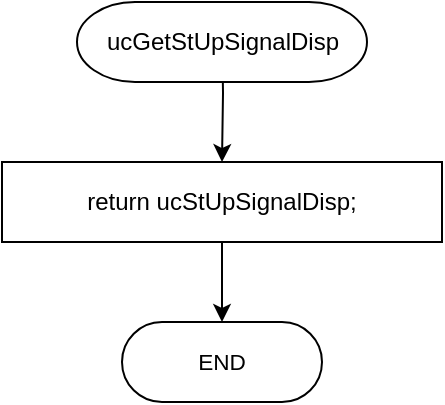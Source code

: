 <mxfile version="20.3.0" type="device" pages="11"><diagram name="ucGetStUpSignalDisp" id="YG35qVO9BTpcsZuuBWh0"><mxGraphModel dx="1209" dy="844" grid="1" gridSize="10" guides="1" tooltips="1" connect="1" arrows="1" fold="1" page="1" pageScale="1" pageWidth="827" pageHeight="1169" math="0" shadow="0"><root><mxCell id="Cvd_3up_zWzWKYg0eLOf-0"/><mxCell id="Cvd_3up_zWzWKYg0eLOf-1" parent="Cvd_3up_zWzWKYg0eLOf-0"/><mxCell id="Cvd_3up_zWzWKYg0eLOf-2" value="return&amp;nbsp;ucStUpSignalDisp;" style="rounded=0;whiteSpace=wrap;html=1;strokeWidth=1;" parent="Cvd_3up_zWzWKYg0eLOf-1" vertex="1"><mxGeometry x="410" y="320" width="220" height="40" as="geometry"/></mxCell><mxCell id="Cvd_3up_zWzWKYg0eLOf-3" style="edgeStyle=orthogonalEdgeStyle;rounded=0;orthogonalLoop=1;jettySize=auto;html=1;" parent="Cvd_3up_zWzWKYg0eLOf-1" target="Cvd_3up_zWzWKYg0eLOf-2" edge="1"><mxGeometry relative="1" as="geometry"><mxPoint x="520" y="250" as="sourcePoint"/></mxGeometry></mxCell><mxCell id="Cvd_3up_zWzWKYg0eLOf-4" style="edgeStyle=orthogonalEdgeStyle;rounded=0;orthogonalLoop=1;jettySize=auto;html=1;entryX=0.5;entryY=0;entryDx=0;entryDy=0;entryPerimeter=0;" parent="Cvd_3up_zWzWKYg0eLOf-1" source="Cvd_3up_zWzWKYg0eLOf-2" target="Cvd_3up_zWzWKYg0eLOf-5" edge="1"><mxGeometry relative="1" as="geometry"><mxPoint x="520" y="470" as="targetPoint"/></mxGeometry></mxCell><UserObject label="&lt;div style=&quot;font-size: 1px&quot;&gt;&lt;font style=&quot;font-size:11.29px;font-family:Arial;color:#000000;direction:ltr;letter-spacing:0px;line-height:120%;opacity:1&quot;&gt;END&lt;br/&gt;&lt;/font&gt;&lt;/div&gt;" tags="순서도" id="Cvd_3up_zWzWKYg0eLOf-5"><mxCell style="verticalAlign=middle;align=center;overflow=width;vsdxID=77;fillColor=#FFFFFF;gradientColor=none;shape=stencil(tVLLDsIgEPwajiQIMfFe638Qu22JCM2Ctv69kK0Rm9qDibeZndkXC1NV6PUATIoQ0V9gNE3smToyKY3rAU1MiKmaqar1CB36m2uIDzo7M7r6e64wUZ4UOUWKB9GdIH4irzWu8B42vRrPScNFXZzN+5mvl3qJXE8mcPRRR+Pdh2Y1dsBTE95a3c0TkBRGgKEIb6wg1/r+ssCXd/vLCgm8z9caa+n6pb48dwrRV1H1Ew==);strokeColor=#000000;spacingTop=-1;spacingBottom=-1;spacingLeft=-1;spacingRight=-1;points=[[0.5,1,0],[0.5,0,0],[0,0.5,0],[1,0.5,0]];labelBackgroundColor=none;rounded=0;html=1;whiteSpace=wrap;strokeWidth=1;" parent="Cvd_3up_zWzWKYg0eLOf-1" vertex="1"><mxGeometry x="470" y="400" width="100" height="40" as="geometry"/></mxCell></UserObject><UserObject label="&lt;div style=&quot;&quot;&gt;&lt;font style=&quot;direction: ltr; line-height: 120%; opacity: 1;&quot;&gt;ucGetStUpSignalDisp&lt;br&gt;&lt;/font&gt;&lt;/div&gt;" tags="순서도" id="Cvd_3up_zWzWKYg0eLOf-6"><mxCell style="verticalAlign=middle;align=center;overflow=width;vsdxID=2;fillColor=#FFFFFF;gradientColor=none;shape=stencil(tVLLDsIgEPwajiQIMfFe638Qu22JCM2Ctv69kK0Rm9qDibeZndkXC1NV6PUATIoQ0V9gNE3smToyKY3rAU1MiKmaqar1CB36m2uIDzo7M7r6e64wUZ4UOUWKB9GdIH4irzWu8B42vRrPScNFXZzN+5mvl3qJXE8mcPRRR+Pdh2Y1dsBTE95a3c0TkBRGgKEIb6wg1/r+ssCXd/vLCgm8z9caa+n6pb48dwrRV1H1Ew==);strokeColor=#000000;spacingTop=-1;spacingBottom=-1;spacingLeft=-1;spacingRight=-1;points=[[0.5,1,0],[0.5,0,0],[0,0.5,0],[1,0.5,0]];labelBackgroundColor=none;rounded=0;html=1;whiteSpace=wrap;strokeWidth=1;" parent="Cvd_3up_zWzWKYg0eLOf-1" vertex="1"><mxGeometry x="447.5" y="240" width="145" height="40" as="geometry"/></mxCell></UserObject></root></mxGraphModel></diagram><diagram name="ucGetStUpTPR" id="Zxlq-GGmgEWgxkyZDjIC"><mxGraphModel dx="1209" dy="844" grid="1" gridSize="10" guides="1" tooltips="1" connect="1" arrows="1" fold="1" page="1" pageScale="1" pageWidth="827" pageHeight="1169" math="0" shadow="0"><root><mxCell id="u-XLkWITj3XIyFt47UYE-0"/><mxCell id="u-XLkWITj3XIyFt47UYE-1" parent="u-XLkWITj3XIyFt47UYE-0"/><mxCell id="u-XLkWITj3XIyFt47UYE-2" value="return&amp;nbsp;R_SELF.TPR;" style="rounded=0;whiteSpace=wrap;html=1;strokeWidth=1;" parent="u-XLkWITj3XIyFt47UYE-1" vertex="1"><mxGeometry x="410" y="320" width="220" height="40" as="geometry"/></mxCell><mxCell id="u-XLkWITj3XIyFt47UYE-3" style="edgeStyle=orthogonalEdgeStyle;rounded=0;orthogonalLoop=1;jettySize=auto;html=1;" parent="u-XLkWITj3XIyFt47UYE-1" target="u-XLkWITj3XIyFt47UYE-2" edge="1"><mxGeometry relative="1" as="geometry"><mxPoint x="520" y="250" as="sourcePoint"/></mxGeometry></mxCell><mxCell id="u-XLkWITj3XIyFt47UYE-4" style="edgeStyle=orthogonalEdgeStyle;rounded=0;orthogonalLoop=1;jettySize=auto;html=1;entryX=0.5;entryY=0;entryDx=0;entryDy=0;entryPerimeter=0;" parent="u-XLkWITj3XIyFt47UYE-1" source="u-XLkWITj3XIyFt47UYE-2" target="u-XLkWITj3XIyFt47UYE-5" edge="1"><mxGeometry relative="1" as="geometry"><mxPoint x="520" y="470" as="targetPoint"/></mxGeometry></mxCell><UserObject label="&lt;div style=&quot;font-size: 1px&quot;&gt;&lt;font style=&quot;font-size:11.29px;font-family:Arial;color:#000000;direction:ltr;letter-spacing:0px;line-height:120%;opacity:1&quot;&gt;END&lt;br/&gt;&lt;/font&gt;&lt;/div&gt;" tags="순서도" id="u-XLkWITj3XIyFt47UYE-5"><mxCell style="verticalAlign=middle;align=center;overflow=width;vsdxID=77;fillColor=#FFFFFF;gradientColor=none;shape=stencil(tVLLDsIgEPwajiQIMfFe638Qu22JCM2Ctv69kK0Rm9qDibeZndkXC1NV6PUATIoQ0V9gNE3smToyKY3rAU1MiKmaqar1CB36m2uIDzo7M7r6e64wUZ4UOUWKB9GdIH4irzWu8B42vRrPScNFXZzN+5mvl3qJXE8mcPRRR+Pdh2Y1dsBTE95a3c0TkBRGgKEIb6wg1/r+ssCXd/vLCgm8z9caa+n6pb48dwrRV1H1Ew==);strokeColor=#000000;spacingTop=-1;spacingBottom=-1;spacingLeft=-1;spacingRight=-1;points=[[0.5,1,0],[0.5,0,0],[0,0.5,0],[1,0.5,0]];labelBackgroundColor=none;rounded=0;html=1;whiteSpace=wrap;strokeWidth=1;" parent="u-XLkWITj3XIyFt47UYE-1" vertex="1"><mxGeometry x="470" y="400" width="100" height="40" as="geometry"/></mxCell></UserObject><UserObject label="&lt;div style=&quot;&quot;&gt;&lt;font style=&quot;direction: ltr; line-height: 120%; opacity: 1;&quot;&gt;ucGetStUpTPR&lt;br&gt;&lt;/font&gt;&lt;/div&gt;" tags="순서도" id="u-XLkWITj3XIyFt47UYE-6"><mxCell style="verticalAlign=middle;align=center;overflow=width;vsdxID=2;fillColor=#FFFFFF;gradientColor=none;shape=stencil(tVLLDsIgEPwajiQIMfFe638Qu22JCM2Ctv69kK0Rm9qDibeZndkXC1NV6PUATIoQ0V9gNE3smToyKY3rAU1MiKmaqar1CB36m2uIDzo7M7r6e64wUZ4UOUWKB9GdIH4irzWu8B42vRrPScNFXZzN+5mvl3qJXE8mcPRRR+Pdh2Y1dsBTE95a3c0TkBRGgKEIb6wg1/r+ssCXd/vLCgm8z9caa+n6pb48dwrRV1H1Ew==);strokeColor=#000000;spacingTop=-1;spacingBottom=-1;spacingLeft=-1;spacingRight=-1;points=[[0.5,1,0],[0.5,0,0],[0,0.5,0],[1,0.5,0]];labelBackgroundColor=none;rounded=0;html=1;whiteSpace=wrap;strokeWidth=1;" parent="u-XLkWITj3XIyFt47UYE-1" vertex="1"><mxGeometry x="447.5" y="240" width="145" height="40" as="geometry"/></mxCell></UserObject></root></mxGraphModel></diagram><diagram name="ucGetStUpFLR" id="uDZUJV4E8bc2ToHRoqDa"><mxGraphModel dx="1209" dy="844" grid="1" gridSize="10" guides="1" tooltips="1" connect="1" arrows="1" fold="1" page="1" pageScale="1" pageWidth="827" pageHeight="1169" math="0" shadow="0"><root><mxCell id="90PVsb1EbFEvC26ZAzqy-0"/><mxCell id="90PVsb1EbFEvC26ZAzqy-1" parent="90PVsb1EbFEvC26ZAzqy-0"/><mxCell id="90PVsb1EbFEvC26ZAzqy-2" value="return V_SELF.FLR;" style="rounded=0;whiteSpace=wrap;html=1;strokeWidth=1;" parent="90PVsb1EbFEvC26ZAzqy-1" vertex="1"><mxGeometry x="410" y="320" width="220" height="40" as="geometry"/></mxCell><mxCell id="90PVsb1EbFEvC26ZAzqy-3" style="edgeStyle=orthogonalEdgeStyle;rounded=0;orthogonalLoop=1;jettySize=auto;html=1;" parent="90PVsb1EbFEvC26ZAzqy-1" target="90PVsb1EbFEvC26ZAzqy-2" edge="1"><mxGeometry relative="1" as="geometry"><mxPoint x="520" y="250" as="sourcePoint"/></mxGeometry></mxCell><mxCell id="90PVsb1EbFEvC26ZAzqy-4" style="edgeStyle=orthogonalEdgeStyle;rounded=0;orthogonalLoop=1;jettySize=auto;html=1;entryX=0.5;entryY=0;entryDx=0;entryDy=0;entryPerimeter=0;" parent="90PVsb1EbFEvC26ZAzqy-1" source="90PVsb1EbFEvC26ZAzqy-2" target="90PVsb1EbFEvC26ZAzqy-5" edge="1"><mxGeometry relative="1" as="geometry"><mxPoint x="520" y="470" as="targetPoint"/></mxGeometry></mxCell><UserObject label="&lt;div style=&quot;font-size: 1px&quot;&gt;&lt;font style=&quot;font-size:11.29px;font-family:Arial;color:#000000;direction:ltr;letter-spacing:0px;line-height:120%;opacity:1&quot;&gt;END&lt;br/&gt;&lt;/font&gt;&lt;/div&gt;" tags="순서도" id="90PVsb1EbFEvC26ZAzqy-5"><mxCell style="verticalAlign=middle;align=center;overflow=width;vsdxID=77;fillColor=#FFFFFF;gradientColor=none;shape=stencil(tVLLDsIgEPwajiQIMfFe638Qu22JCM2Ctv69kK0Rm9qDibeZndkXC1NV6PUATIoQ0V9gNE3smToyKY3rAU1MiKmaqar1CB36m2uIDzo7M7r6e64wUZ4UOUWKB9GdIH4irzWu8B42vRrPScNFXZzN+5mvl3qJXE8mcPRRR+Pdh2Y1dsBTE95a3c0TkBRGgKEIb6wg1/r+ssCXd/vLCgm8z9caa+n6pb48dwrRV1H1Ew==);strokeColor=#000000;spacingTop=-1;spacingBottom=-1;spacingLeft=-1;spacingRight=-1;points=[[0.5,1,0],[0.5,0,0],[0,0.5,0],[1,0.5,0]];labelBackgroundColor=none;rounded=0;html=1;whiteSpace=wrap;strokeWidth=1;" parent="90PVsb1EbFEvC26ZAzqy-1" vertex="1"><mxGeometry x="470" y="400" width="100" height="40" as="geometry"/></mxCell></UserObject><UserObject label="&lt;div style=&quot;&quot;&gt;&lt;font style=&quot;direction: ltr; line-height: 120%; opacity: 1;&quot;&gt;ucGetStUpFLR&lt;br&gt;&lt;/font&gt;&lt;/div&gt;" tags="순서도" id="90PVsb1EbFEvC26ZAzqy-6"><mxCell style="verticalAlign=middle;align=center;overflow=width;vsdxID=2;fillColor=#FFFFFF;gradientColor=none;shape=stencil(tVLLDsIgEPwajiQIMfFe638Qu22JCM2Ctv69kK0Rm9qDibeZndkXC1NV6PUATIoQ0V9gNE3smToyKY3rAU1MiKmaqar1CB36m2uIDzo7M7r6e64wUZ4UOUWKB9GdIH4irzWu8B42vRrPScNFXZzN+5mvl3qJXE8mcPRRR+Pdh2Y1dsBTE95a3c0TkBRGgKEIb6wg1/r+ssCXd/vLCgm8z9caa+n6pb48dwrRV1H1Ew==);strokeColor=#000000;spacingTop=-1;spacingBottom=-1;spacingLeft=-1;spacingRight=-1;points=[[0.5,1,0],[0.5,0,0],[0,0.5,0],[1,0.5,0]];labelBackgroundColor=none;rounded=0;html=1;whiteSpace=wrap;strokeWidth=1;" parent="90PVsb1EbFEvC26ZAzqy-1" vertex="1"><mxGeometry x="447.5" y="240" width="145" height="40" as="geometry"/></mxCell></UserObject></root></mxGraphModel></diagram><diagram name="ucGetStUpEH4" id="RcCDSWmatQITX-oO0hdV"><mxGraphModel dx="1209" dy="844" grid="1" gridSize="10" guides="1" tooltips="1" connect="1" arrows="1" fold="1" page="1" pageScale="1" pageWidth="827" pageHeight="1169" math="0" shadow="0"><root><mxCell id="9p2iKrD3pcw7NagwDBE1-0"/><mxCell id="9p2iKrD3pcw7NagwDBE1-1" parent="9p2iKrD3pcw7NagwDBE1-0"/><mxCell id="9p2iKrD3pcw7NagwDBE1-2" value="return V_SELF.EH4R;" style="rounded=0;whiteSpace=wrap;html=1;strokeWidth=1;" parent="9p2iKrD3pcw7NagwDBE1-1" vertex="1"><mxGeometry x="410" y="320" width="220" height="40" as="geometry"/></mxCell><mxCell id="9p2iKrD3pcw7NagwDBE1-3" style="edgeStyle=orthogonalEdgeStyle;rounded=0;orthogonalLoop=1;jettySize=auto;html=1;" parent="9p2iKrD3pcw7NagwDBE1-1" target="9p2iKrD3pcw7NagwDBE1-2" edge="1"><mxGeometry relative="1" as="geometry"><mxPoint x="520" y="250" as="sourcePoint"/></mxGeometry></mxCell><mxCell id="9p2iKrD3pcw7NagwDBE1-4" style="edgeStyle=orthogonalEdgeStyle;rounded=0;orthogonalLoop=1;jettySize=auto;html=1;entryX=0.5;entryY=0;entryDx=0;entryDy=0;entryPerimeter=0;" parent="9p2iKrD3pcw7NagwDBE1-1" source="9p2iKrD3pcw7NagwDBE1-2" target="9p2iKrD3pcw7NagwDBE1-5" edge="1"><mxGeometry relative="1" as="geometry"><mxPoint x="520" y="470" as="targetPoint"/></mxGeometry></mxCell><UserObject label="&lt;div style=&quot;font-size: 1px&quot;&gt;&lt;font style=&quot;font-size:11.29px;font-family:Arial;color:#000000;direction:ltr;letter-spacing:0px;line-height:120%;opacity:1&quot;&gt;END&lt;br/&gt;&lt;/font&gt;&lt;/div&gt;" tags="순서도" id="9p2iKrD3pcw7NagwDBE1-5"><mxCell style="verticalAlign=middle;align=center;overflow=width;vsdxID=77;fillColor=#FFFFFF;gradientColor=none;shape=stencil(tVLLDsIgEPwajiQIMfFe638Qu22JCM2Ctv69kK0Rm9qDibeZndkXC1NV6PUATIoQ0V9gNE3smToyKY3rAU1MiKmaqar1CB36m2uIDzo7M7r6e64wUZ4UOUWKB9GdIH4irzWu8B42vRrPScNFXZzN+5mvl3qJXE8mcPRRR+Pdh2Y1dsBTE95a3c0TkBRGgKEIb6wg1/r+ssCXd/vLCgm8z9caa+n6pb48dwrRV1H1Ew==);strokeColor=#000000;spacingTop=-1;spacingBottom=-1;spacingLeft=-1;spacingRight=-1;points=[[0.5,1,0],[0.5,0,0],[0,0.5,0],[1,0.5,0]];labelBackgroundColor=none;rounded=0;html=1;whiteSpace=wrap;strokeWidth=1;" parent="9p2iKrD3pcw7NagwDBE1-1" vertex="1"><mxGeometry x="470" y="400" width="100" height="40" as="geometry"/></mxCell></UserObject><UserObject label="&lt;div style=&quot;&quot;&gt;&lt;font style=&quot;direction: ltr; line-height: 120%; opacity: 1;&quot;&gt;ucGetStUpEH4&lt;br&gt;&lt;/font&gt;&lt;/div&gt;" tags="순서도" id="9p2iKrD3pcw7NagwDBE1-6"><mxCell style="verticalAlign=middle;align=center;overflow=width;vsdxID=2;fillColor=#FFFFFF;gradientColor=none;shape=stencil(tVLLDsIgEPwajiQIMfFe638Qu22JCM2Ctv69kK0Rm9qDibeZndkXC1NV6PUATIoQ0V9gNE3smToyKY3rAU1MiKmaqar1CB36m2uIDzo7M7r6e64wUZ4UOUWKB9GdIH4irzWu8B42vRrPScNFXZzN+5mvl3qJXE8mcPRRR+Pdh2Y1dsBTE95a3c0TkBRGgKEIb6wg1/r+ssCXd/vLCgm8z9caa+n6pb48dwrRV1H1Ew==);strokeColor=#000000;spacingTop=-1;spacingBottom=-1;spacingLeft=-1;spacingRight=-1;points=[[0.5,1,0],[0.5,0,0],[0,0.5,0],[1,0.5,0]];labelBackgroundColor=none;rounded=0;html=1;whiteSpace=wrap;strokeWidth=1;" parent="9p2iKrD3pcw7NagwDBE1-1" vertex="1"><mxGeometry x="447.5" y="240" width="145" height="40" as="geometry"/></mxCell></UserObject></root></mxGraphModel></diagram><diagram name="ucGetStUpEH3" id="YJAboBcHLnJiYYZzRRRE"><mxGraphModel dx="1209" dy="844" grid="1" gridSize="10" guides="1" tooltips="1" connect="1" arrows="1" fold="1" page="1" pageScale="1" pageWidth="827" pageHeight="1169" math="0" shadow="0"><root><mxCell id="hecwqyef5pLJi2SPUdju-0"/><mxCell id="hecwqyef5pLJi2SPUdju-1" parent="hecwqyef5pLJi2SPUdju-0"/><mxCell id="hecwqyef5pLJi2SPUdju-2" value="return V_SELF.EH3R;" style="rounded=0;whiteSpace=wrap;html=1;strokeWidth=1;" parent="hecwqyef5pLJi2SPUdju-1" vertex="1"><mxGeometry x="410" y="320" width="220" height="40" as="geometry"/></mxCell><mxCell id="hecwqyef5pLJi2SPUdju-3" style="edgeStyle=orthogonalEdgeStyle;rounded=0;orthogonalLoop=1;jettySize=auto;html=1;" parent="hecwqyef5pLJi2SPUdju-1" target="hecwqyef5pLJi2SPUdju-2" edge="1"><mxGeometry relative="1" as="geometry"><mxPoint x="520" y="250" as="sourcePoint"/></mxGeometry></mxCell><mxCell id="hecwqyef5pLJi2SPUdju-4" style="edgeStyle=orthogonalEdgeStyle;rounded=0;orthogonalLoop=1;jettySize=auto;html=1;entryX=0.5;entryY=0;entryDx=0;entryDy=0;entryPerimeter=0;" parent="hecwqyef5pLJi2SPUdju-1" source="hecwqyef5pLJi2SPUdju-2" target="hecwqyef5pLJi2SPUdju-5" edge="1"><mxGeometry relative="1" as="geometry"><mxPoint x="520" y="470" as="targetPoint"/></mxGeometry></mxCell><UserObject label="&lt;div style=&quot;font-size: 1px&quot;&gt;&lt;font style=&quot;font-size:11.29px;font-family:Arial;color:#000000;direction:ltr;letter-spacing:0px;line-height:120%;opacity:1&quot;&gt;END&lt;br/&gt;&lt;/font&gt;&lt;/div&gt;" tags="순서도" id="hecwqyef5pLJi2SPUdju-5"><mxCell style="verticalAlign=middle;align=center;overflow=width;vsdxID=77;fillColor=#FFFFFF;gradientColor=none;shape=stencil(tVLLDsIgEPwajiQIMfFe638Qu22JCM2Ctv69kK0Rm9qDibeZndkXC1NV6PUATIoQ0V9gNE3smToyKY3rAU1MiKmaqar1CB36m2uIDzo7M7r6e64wUZ4UOUWKB9GdIH4irzWu8B42vRrPScNFXZzN+5mvl3qJXE8mcPRRR+Pdh2Y1dsBTE95a3c0TkBRGgKEIb6wg1/r+ssCXd/vLCgm8z9caa+n6pb48dwrRV1H1Ew==);strokeColor=#000000;spacingTop=-1;spacingBottom=-1;spacingLeft=-1;spacingRight=-1;points=[[0.5,1,0],[0.5,0,0],[0,0.5,0],[1,0.5,0]];labelBackgroundColor=none;rounded=0;html=1;whiteSpace=wrap;strokeWidth=1;" parent="hecwqyef5pLJi2SPUdju-1" vertex="1"><mxGeometry x="470" y="400" width="100" height="40" as="geometry"/></mxCell></UserObject><UserObject label="&lt;div style=&quot;&quot;&gt;&lt;font style=&quot;direction: ltr; line-height: 120%; opacity: 1;&quot;&gt;ucGetStUpEH3&lt;br&gt;&lt;/font&gt;&lt;/div&gt;" tags="순서도" id="hecwqyef5pLJi2SPUdju-6"><mxCell style="verticalAlign=middle;align=center;overflow=width;vsdxID=2;fillColor=#FFFFFF;gradientColor=none;shape=stencil(tVLLDsIgEPwajiQIMfFe638Qu22JCM2Ctv69kK0Rm9qDibeZndkXC1NV6PUATIoQ0V9gNE3smToyKY3rAU1MiKmaqar1CB36m2uIDzo7M7r6e64wUZ4UOUWKB9GdIH4irzWu8B42vRrPScNFXZzN+5mvl3qJXE8mcPRRR+Pdh2Y1dsBTE95a3c0TkBRGgKEIb6wg1/r+ssCXd/vLCgm8z9caa+n6pb48dwrRV1H1Ew==);strokeColor=#000000;spacingTop=-1;spacingBottom=-1;spacingLeft=-1;spacingRight=-1;points=[[0.5,1,0],[0.5,0,0],[0,0.5,0],[1,0.5,0]];labelBackgroundColor=none;rounded=0;html=1;whiteSpace=wrap;strokeWidth=1;" parent="hecwqyef5pLJi2SPUdju-1" vertex="1"><mxGeometry x="447.5" y="240" width="145" height="40" as="geometry"/></mxCell></UserObject></root></mxGraphModel></diagram><diagram name="ucGetStUpEH2" id="cyqHeVGVCcJFDJeKDJmF"><mxGraphModel dx="1209" dy="844" grid="1" gridSize="10" guides="1" tooltips="1" connect="1" arrows="1" fold="1" page="1" pageScale="1" pageWidth="827" pageHeight="1169" math="0" shadow="0"><root><mxCell id="6A-bQ9BPz6Z4a18Yhfty-0"/><mxCell id="6A-bQ9BPz6Z4a18Yhfty-1" parent="6A-bQ9BPz6Z4a18Yhfty-0"/><mxCell id="6A-bQ9BPz6Z4a18Yhfty-2" value="return V_SELF.EH2R;" style="rounded=0;whiteSpace=wrap;html=1;strokeWidth=1;" parent="6A-bQ9BPz6Z4a18Yhfty-1" vertex="1"><mxGeometry x="410" y="320" width="220" height="40" as="geometry"/></mxCell><mxCell id="6A-bQ9BPz6Z4a18Yhfty-3" style="edgeStyle=orthogonalEdgeStyle;rounded=0;orthogonalLoop=1;jettySize=auto;html=1;" parent="6A-bQ9BPz6Z4a18Yhfty-1" target="6A-bQ9BPz6Z4a18Yhfty-2" edge="1"><mxGeometry relative="1" as="geometry"><mxPoint x="520" y="250" as="sourcePoint"/></mxGeometry></mxCell><mxCell id="6A-bQ9BPz6Z4a18Yhfty-4" style="edgeStyle=orthogonalEdgeStyle;rounded=0;orthogonalLoop=1;jettySize=auto;html=1;entryX=0.5;entryY=0;entryDx=0;entryDy=0;entryPerimeter=0;" parent="6A-bQ9BPz6Z4a18Yhfty-1" source="6A-bQ9BPz6Z4a18Yhfty-2" target="6A-bQ9BPz6Z4a18Yhfty-5" edge="1"><mxGeometry relative="1" as="geometry"><mxPoint x="520" y="470" as="targetPoint"/></mxGeometry></mxCell><UserObject label="&lt;div style=&quot;font-size: 1px&quot;&gt;&lt;font style=&quot;font-size:11.29px;font-family:Arial;color:#000000;direction:ltr;letter-spacing:0px;line-height:120%;opacity:1&quot;&gt;END&lt;br/&gt;&lt;/font&gt;&lt;/div&gt;" tags="순서도" id="6A-bQ9BPz6Z4a18Yhfty-5"><mxCell style="verticalAlign=middle;align=center;overflow=width;vsdxID=77;fillColor=#FFFFFF;gradientColor=none;shape=stencil(tVLLDsIgEPwajiQIMfFe638Qu22JCM2Ctv69kK0Rm9qDibeZndkXC1NV6PUATIoQ0V9gNE3smToyKY3rAU1MiKmaqar1CB36m2uIDzo7M7r6e64wUZ4UOUWKB9GdIH4irzWu8B42vRrPScNFXZzN+5mvl3qJXE8mcPRRR+Pdh2Y1dsBTE95a3c0TkBRGgKEIb6wg1/r+ssCXd/vLCgm8z9caa+n6pb48dwrRV1H1Ew==);strokeColor=#000000;spacingTop=-1;spacingBottom=-1;spacingLeft=-1;spacingRight=-1;points=[[0.5,1,0],[0.5,0,0],[0,0.5,0],[1,0.5,0]];labelBackgroundColor=none;rounded=0;html=1;whiteSpace=wrap;strokeWidth=1;" parent="6A-bQ9BPz6Z4a18Yhfty-1" vertex="1"><mxGeometry x="470" y="400" width="100" height="40" as="geometry"/></mxCell></UserObject><UserObject label="&lt;div style=&quot;&quot;&gt;&lt;font style=&quot;direction: ltr; line-height: 120%; opacity: 1;&quot;&gt;ucGetStUpEH2&lt;br&gt;&lt;/font&gt;&lt;/div&gt;" tags="순서도" id="6A-bQ9BPz6Z4a18Yhfty-6"><mxCell style="verticalAlign=middle;align=center;overflow=width;vsdxID=2;fillColor=#FFFFFF;gradientColor=none;shape=stencil(tVLLDsIgEPwajiQIMfFe638Qu22JCM2Ctv69kK0Rm9qDibeZndkXC1NV6PUATIoQ0V9gNE3smToyKY3rAU1MiKmaqar1CB36m2uIDzo7M7r6e64wUZ4UOUWKB9GdIH4irzWu8B42vRrPScNFXZzN+5mvl3qJXE8mcPRRR+Pdh2Y1dsBTE95a3c0TkBRGgKEIb6wg1/r+ssCXd/vLCgm8z9caa+n6pb48dwrRV1H1Ew==);strokeColor=#000000;spacingTop=-1;spacingBottom=-1;spacingLeft=-1;spacingRight=-1;points=[[0.5,1,0],[0.5,0,0],[0,0.5,0],[1,0.5,0]];labelBackgroundColor=none;rounded=0;html=1;whiteSpace=wrap;strokeWidth=1;" parent="6A-bQ9BPz6Z4a18Yhfty-1" vertex="1"><mxGeometry x="447.5" y="240" width="145" height="40" as="geometry"/></mxCell></UserObject></root></mxGraphModel></diagram><diagram name="ucGetStUpEH1" id="UWj51XvKg8fVzeakq-bw"><mxGraphModel dx="1209" dy="844" grid="1" gridSize="10" guides="1" tooltips="1" connect="1" arrows="1" fold="1" page="1" pageScale="1" pageWidth="827" pageHeight="1169" math="0" shadow="0"><root><mxCell id="dwFz3TupHLDZY8XxGXcc-0"/><mxCell id="dwFz3TupHLDZY8XxGXcc-1" parent="dwFz3TupHLDZY8XxGXcc-0"/><mxCell id="dwFz3TupHLDZY8XxGXcc-2" value="return V_SELF.EH1R;" style="rounded=0;whiteSpace=wrap;html=1;strokeWidth=1;" parent="dwFz3TupHLDZY8XxGXcc-1" vertex="1"><mxGeometry x="410" y="320" width="220" height="40" as="geometry"/></mxCell><mxCell id="dwFz3TupHLDZY8XxGXcc-3" style="edgeStyle=orthogonalEdgeStyle;rounded=0;orthogonalLoop=1;jettySize=auto;html=1;" parent="dwFz3TupHLDZY8XxGXcc-1" target="dwFz3TupHLDZY8XxGXcc-2" edge="1"><mxGeometry relative="1" as="geometry"><mxPoint x="520" y="250" as="sourcePoint"/></mxGeometry></mxCell><mxCell id="dwFz3TupHLDZY8XxGXcc-4" style="edgeStyle=orthogonalEdgeStyle;rounded=0;orthogonalLoop=1;jettySize=auto;html=1;entryX=0.5;entryY=0;entryDx=0;entryDy=0;entryPerimeter=0;" parent="dwFz3TupHLDZY8XxGXcc-1" source="dwFz3TupHLDZY8XxGXcc-2" target="dwFz3TupHLDZY8XxGXcc-5" edge="1"><mxGeometry relative="1" as="geometry"><mxPoint x="520" y="470" as="targetPoint"/></mxGeometry></mxCell><UserObject label="&lt;div style=&quot;font-size: 1px&quot;&gt;&lt;font style=&quot;font-size:11.29px;font-family:Arial;color:#000000;direction:ltr;letter-spacing:0px;line-height:120%;opacity:1&quot;&gt;END&lt;br/&gt;&lt;/font&gt;&lt;/div&gt;" tags="순서도" id="dwFz3TupHLDZY8XxGXcc-5"><mxCell style="verticalAlign=middle;align=center;overflow=width;vsdxID=77;fillColor=#FFFFFF;gradientColor=none;shape=stencil(tVLLDsIgEPwajiQIMfFe638Qu22JCM2Ctv69kK0Rm9qDibeZndkXC1NV6PUATIoQ0V9gNE3smToyKY3rAU1MiKmaqar1CB36m2uIDzo7M7r6e64wUZ4UOUWKB9GdIH4irzWu8B42vRrPScNFXZzN+5mvl3qJXE8mcPRRR+Pdh2Y1dsBTE95a3c0TkBRGgKEIb6wg1/r+ssCXd/vLCgm8z9caa+n6pb48dwrRV1H1Ew==);strokeColor=#000000;spacingTop=-1;spacingBottom=-1;spacingLeft=-1;spacingRight=-1;points=[[0.5,1,0],[0.5,0,0],[0,0.5,0],[1,0.5,0]];labelBackgroundColor=none;rounded=0;html=1;whiteSpace=wrap;strokeWidth=1;" parent="dwFz3TupHLDZY8XxGXcc-1" vertex="1"><mxGeometry x="470" y="400" width="100" height="40" as="geometry"/></mxCell></UserObject><UserObject label="&lt;div style=&quot;&quot;&gt;&lt;font style=&quot;direction: ltr; line-height: 120%; opacity: 1;&quot;&gt;ucGetStUpEH1&lt;br&gt;&lt;/font&gt;&lt;/div&gt;" tags="순서도" id="dwFz3TupHLDZY8XxGXcc-6"><mxCell style="verticalAlign=middle;align=center;overflow=width;vsdxID=2;fillColor=#FFFFFF;gradientColor=none;shape=stencil(tVLLDsIgEPwajiQIMfFe638Qu22JCM2Ctv69kK0Rm9qDibeZndkXC1NV6PUATIoQ0V9gNE3smToyKY3rAU1MiKmaqar1CB36m2uIDzo7M7r6e64wUZ4UOUWKB9GdIH4irzWu8B42vRrPScNFXZzN+5mvl3qJXE8mcPRRR+Pdh2Y1dsBTE95a3c0TkBRGgKEIb6wg1/r+ssCXd/vLCgm8z9caa+n6pb48dwrRV1H1Ew==);strokeColor=#000000;spacingTop=-1;spacingBottom=-1;spacingLeft=-1;spacingRight=-1;points=[[0.5,1,0],[0.5,0,0],[0,0.5,0],[1,0.5,0]];labelBackgroundColor=none;rounded=0;html=1;whiteSpace=wrap;strokeWidth=1;" parent="dwFz3TupHLDZY8XxGXcc-1" vertex="1"><mxGeometry x="447.5" y="240" width="145" height="40" as="geometry"/></mxCell></UserObject></root></mxGraphModel></diagram><diagram name="ucGetStUpCPT" id="2KzOiZ-T5LERo_SE2rdF"><mxGraphModel dx="1209" dy="844" grid="1" gridSize="10" guides="1" tooltips="1" connect="1" arrows="1" fold="1" page="1" pageScale="1" pageWidth="827" pageHeight="1169" math="0" shadow="0"><root><mxCell id="tOBkRB7s8s5odWtJ5T2b-0"/><mxCell id="tOBkRB7s8s5odWtJ5T2b-1" parent="tOBkRB7s8s5odWtJ5T2b-0"/><mxCell id="tOBkRB7s8s5odWtJ5T2b-2" value="return R_SELF.CPT;" style="rounded=0;whiteSpace=wrap;html=1;strokeWidth=1;" parent="tOBkRB7s8s5odWtJ5T2b-1" vertex="1"><mxGeometry x="410" y="320" width="220" height="40" as="geometry"/></mxCell><mxCell id="tOBkRB7s8s5odWtJ5T2b-3" style="edgeStyle=orthogonalEdgeStyle;rounded=0;orthogonalLoop=1;jettySize=auto;html=1;" parent="tOBkRB7s8s5odWtJ5T2b-1" target="tOBkRB7s8s5odWtJ5T2b-2" edge="1"><mxGeometry relative="1" as="geometry"><mxPoint x="520" y="250" as="sourcePoint"/></mxGeometry></mxCell><mxCell id="tOBkRB7s8s5odWtJ5T2b-4" style="edgeStyle=orthogonalEdgeStyle;rounded=0;orthogonalLoop=1;jettySize=auto;html=1;entryX=0.5;entryY=0;entryDx=0;entryDy=0;entryPerimeter=0;" parent="tOBkRB7s8s5odWtJ5T2b-1" source="tOBkRB7s8s5odWtJ5T2b-2" target="tOBkRB7s8s5odWtJ5T2b-5" edge="1"><mxGeometry relative="1" as="geometry"><mxPoint x="520" y="470" as="targetPoint"/></mxGeometry></mxCell><UserObject label="&lt;div style=&quot;font-size: 1px&quot;&gt;&lt;font style=&quot;font-size:11.29px;font-family:Arial;color:#000000;direction:ltr;letter-spacing:0px;line-height:120%;opacity:1&quot;&gt;END&lt;br/&gt;&lt;/font&gt;&lt;/div&gt;" tags="순서도" id="tOBkRB7s8s5odWtJ5T2b-5"><mxCell style="verticalAlign=middle;align=center;overflow=width;vsdxID=77;fillColor=#FFFFFF;gradientColor=none;shape=stencil(tVLLDsIgEPwajiQIMfFe638Qu22JCM2Ctv69kK0Rm9qDibeZndkXC1NV6PUATIoQ0V9gNE3smToyKY3rAU1MiKmaqar1CB36m2uIDzo7M7r6e64wUZ4UOUWKB9GdIH4irzWu8B42vRrPScNFXZzN+5mvl3qJXE8mcPRRR+Pdh2Y1dsBTE95a3c0TkBRGgKEIb6wg1/r+ssCXd/vLCgm8z9caa+n6pb48dwrRV1H1Ew==);strokeColor=#000000;spacingTop=-1;spacingBottom=-1;spacingLeft=-1;spacingRight=-1;points=[[0.5,1,0],[0.5,0,0],[0,0.5,0],[1,0.5,0]];labelBackgroundColor=none;rounded=0;html=1;whiteSpace=wrap;strokeWidth=1;" parent="tOBkRB7s8s5odWtJ5T2b-1" vertex="1"><mxGeometry x="470" y="400" width="100" height="40" as="geometry"/></mxCell></UserObject><UserObject label="&lt;div style=&quot;&quot;&gt;&lt;font style=&quot;direction: ltr; line-height: 120%; opacity: 1;&quot;&gt;ucGetStUpCPT&lt;br&gt;&lt;/font&gt;&lt;/div&gt;" tags="순서도" id="tOBkRB7s8s5odWtJ5T2b-6"><mxCell style="verticalAlign=middle;align=center;overflow=width;vsdxID=2;fillColor=#FFFFFF;gradientColor=none;shape=stencil(tVLLDsIgEPwajiQIMfFe638Qu22JCM2Ctv69kK0Rm9qDibeZndkXC1NV6PUATIoQ0V9gNE3smToyKY3rAU1MiKmaqar1CB36m2uIDzo7M7r6e64wUZ4UOUWKB9GdIH4irzWu8B42vRrPScNFXZzN+5mvl3qJXE8mcPRRR+Pdh2Y1dsBTE95a3c0TkBRGgKEIb6wg1/r+ssCXd/vLCgm8z9caa+n6pb48dwrRV1H1Ew==);strokeColor=#000000;spacingTop=-1;spacingBottom=-1;spacingLeft=-1;spacingRight=-1;points=[[0.5,1,0],[0.5,0,0],[0,0.5,0],[1,0.5,0]];labelBackgroundColor=none;rounded=0;html=1;whiteSpace=wrap;strokeWidth=1;" parent="tOBkRB7s8s5odWtJ5T2b-1" vertex="1"><mxGeometry x="447.5" y="240" width="145" height="40" as="geometry"/></mxCell></UserObject></root></mxGraphModel></diagram><diagram name="ucGetStUpECPT" id="HN8kosg-jLB6XoEkL-Gq"><mxGraphModel dx="1209" dy="844" grid="1" gridSize="10" guides="1" tooltips="1" connect="1" arrows="1" fold="1" page="1" pageScale="1" pageWidth="827" pageHeight="1169" math="0" shadow="0"><root><mxCell id="Plvvh7dXECHf07yooUrG-0"/><mxCell id="Plvvh7dXECHf07yooUrG-1" parent="Plvvh7dXECHf07yooUrG-0"/><mxCell id="Plvvh7dXECHf07yooUrG-2" value="return R_SELF.ECPT;" style="rounded=0;whiteSpace=wrap;html=1;strokeWidth=1;" parent="Plvvh7dXECHf07yooUrG-1" vertex="1"><mxGeometry x="410" y="320" width="220" height="40" as="geometry"/></mxCell><mxCell id="Plvvh7dXECHf07yooUrG-3" style="edgeStyle=orthogonalEdgeStyle;rounded=0;orthogonalLoop=1;jettySize=auto;html=1;" parent="Plvvh7dXECHf07yooUrG-1" target="Plvvh7dXECHf07yooUrG-2" edge="1"><mxGeometry relative="1" as="geometry"><mxPoint x="520" y="250" as="sourcePoint"/></mxGeometry></mxCell><mxCell id="Plvvh7dXECHf07yooUrG-4" style="edgeStyle=orthogonalEdgeStyle;rounded=0;orthogonalLoop=1;jettySize=auto;html=1;entryX=0.5;entryY=0;entryDx=0;entryDy=0;entryPerimeter=0;" parent="Plvvh7dXECHf07yooUrG-1" source="Plvvh7dXECHf07yooUrG-2" target="Plvvh7dXECHf07yooUrG-5" edge="1"><mxGeometry relative="1" as="geometry"><mxPoint x="520" y="470" as="targetPoint"/></mxGeometry></mxCell><UserObject label="&lt;div style=&quot;font-size: 1px&quot;&gt;&lt;font style=&quot;font-size:11.29px;font-family:Arial;color:#000000;direction:ltr;letter-spacing:0px;line-height:120%;opacity:1&quot;&gt;END&lt;br/&gt;&lt;/font&gt;&lt;/div&gt;" tags="순서도" id="Plvvh7dXECHf07yooUrG-5"><mxCell style="verticalAlign=middle;align=center;overflow=width;vsdxID=77;fillColor=#FFFFFF;gradientColor=none;shape=stencil(tVLLDsIgEPwajiQIMfFe638Qu22JCM2Ctv69kK0Rm9qDibeZndkXC1NV6PUATIoQ0V9gNE3smToyKY3rAU1MiKmaqar1CB36m2uIDzo7M7r6e64wUZ4UOUWKB9GdIH4irzWu8B42vRrPScNFXZzN+5mvl3qJXE8mcPRRR+Pdh2Y1dsBTE95a3c0TkBRGgKEIb6wg1/r+ssCXd/vLCgm8z9caa+n6pb48dwrRV1H1Ew==);strokeColor=#000000;spacingTop=-1;spacingBottom=-1;spacingLeft=-1;spacingRight=-1;points=[[0.5,1,0],[0.5,0,0],[0,0.5,0],[1,0.5,0]];labelBackgroundColor=none;rounded=0;html=1;whiteSpace=wrap;strokeWidth=1;" parent="Plvvh7dXECHf07yooUrG-1" vertex="1"><mxGeometry x="470" y="400" width="100" height="40" as="geometry"/></mxCell></UserObject><UserObject label="&lt;div style=&quot;&quot;&gt;&lt;font style=&quot;direction: ltr; line-height: 120%; opacity: 1;&quot;&gt;ucGetStUpECPT&lt;br&gt;&lt;/font&gt;&lt;/div&gt;" tags="순서도" id="Plvvh7dXECHf07yooUrG-6"><mxCell style="verticalAlign=middle;align=center;overflow=width;vsdxID=2;fillColor=#FFFFFF;gradientColor=none;shape=stencil(tVLLDsIgEPwajiQIMfFe638Qu22JCM2Ctv69kK0Rm9qDibeZndkXC1NV6PUATIoQ0V9gNE3smToyKY3rAU1MiKmaqar1CB36m2uIDzo7M7r6e64wUZ4UOUWKB9GdIH4irzWu8B42vRrPScNFXZzN+5mvl3qJXE8mcPRRR+Pdh2Y1dsBTE95a3c0TkBRGgKEIb6wg1/r+ssCXd/vLCgm8z9caa+n6pb48dwrRV1H1Ew==);strokeColor=#000000;spacingTop=-1;spacingBottom=-1;spacingLeft=-1;spacingRight=-1;points=[[0.5,1,0],[0.5,0,0],[0,0.5,0],[1,0.5,0]];labelBackgroundColor=none;rounded=0;html=1;whiteSpace=wrap;strokeWidth=1;" parent="Plvvh7dXECHf07yooUrG-1" vertex="1"><mxGeometry x="447.5" y="240" width="145" height="40" as="geometry"/></mxCell></UserObject></root></mxGraphModel></diagram><diagram name="ucGetStUpEMS" id="pksMmvKpvwbKqdvVAaF3"><mxGraphModel dx="1209" dy="844" grid="1" gridSize="10" guides="1" tooltips="1" connect="1" arrows="1" fold="1" page="1" pageScale="1" pageWidth="827" pageHeight="1169" math="0" shadow="0"><root><mxCell id="sYaGkKGs5YbBiaC7Vk9q-0"/><mxCell id="sYaGkKGs5YbBiaC7Vk9q-1" parent="sYaGkKGs5YbBiaC7Vk9q-0"/><mxCell id="sYaGkKGs5YbBiaC7Vk9q-2" value="return R_SELF.EMS;" style="rounded=0;whiteSpace=wrap;html=1;strokeWidth=1;" parent="sYaGkKGs5YbBiaC7Vk9q-1" vertex="1"><mxGeometry x="410" y="320" width="220" height="40" as="geometry"/></mxCell><mxCell id="sYaGkKGs5YbBiaC7Vk9q-3" style="edgeStyle=orthogonalEdgeStyle;rounded=0;orthogonalLoop=1;jettySize=auto;html=1;" parent="sYaGkKGs5YbBiaC7Vk9q-1" target="sYaGkKGs5YbBiaC7Vk9q-2" edge="1"><mxGeometry relative="1" as="geometry"><mxPoint x="520" y="250" as="sourcePoint"/></mxGeometry></mxCell><mxCell id="sYaGkKGs5YbBiaC7Vk9q-4" style="edgeStyle=orthogonalEdgeStyle;rounded=0;orthogonalLoop=1;jettySize=auto;html=1;entryX=0.5;entryY=0;entryDx=0;entryDy=0;entryPerimeter=0;" parent="sYaGkKGs5YbBiaC7Vk9q-1" source="sYaGkKGs5YbBiaC7Vk9q-2" target="sYaGkKGs5YbBiaC7Vk9q-5" edge="1"><mxGeometry relative="1" as="geometry"><mxPoint x="520" y="470" as="targetPoint"/></mxGeometry></mxCell><UserObject label="&lt;div style=&quot;font-size: 1px&quot;&gt;&lt;font style=&quot;font-size:11.29px;font-family:Arial;color:#000000;direction:ltr;letter-spacing:0px;line-height:120%;opacity:1&quot;&gt;END&lt;br/&gt;&lt;/font&gt;&lt;/div&gt;" tags="순서도" id="sYaGkKGs5YbBiaC7Vk9q-5"><mxCell style="verticalAlign=middle;align=center;overflow=width;vsdxID=77;fillColor=#FFFFFF;gradientColor=none;shape=stencil(tVLLDsIgEPwajiQIMfFe638Qu22JCM2Ctv69kK0Rm9qDibeZndkXC1NV6PUATIoQ0V9gNE3smToyKY3rAU1MiKmaqar1CB36m2uIDzo7M7r6e64wUZ4UOUWKB9GdIH4irzWu8B42vRrPScNFXZzN+5mvl3qJXE8mcPRRR+Pdh2Y1dsBTE95a3c0TkBRGgKEIb6wg1/r+ssCXd/vLCgm8z9caa+n6pb48dwrRV1H1Ew==);strokeColor=#000000;spacingTop=-1;spacingBottom=-1;spacingLeft=-1;spacingRight=-1;points=[[0.5,1,0],[0.5,0,0],[0,0.5,0],[1,0.5,0]];labelBackgroundColor=none;rounded=0;html=1;whiteSpace=wrap;strokeWidth=1;" parent="sYaGkKGs5YbBiaC7Vk9q-1" vertex="1"><mxGeometry x="470" y="400" width="100" height="40" as="geometry"/></mxCell></UserObject><UserObject label="&lt;div style=&quot;&quot;&gt;&lt;font style=&quot;direction: ltr; line-height: 120%; opacity: 1;&quot;&gt;ucGetStUpEMS&lt;br&gt;&lt;/font&gt;&lt;/div&gt;" tags="순서도" id="sYaGkKGs5YbBiaC7Vk9q-6"><mxCell style="verticalAlign=middle;align=center;overflow=width;vsdxID=2;fillColor=#FFFFFF;gradientColor=none;shape=stencil(tVLLDsIgEPwajiQIMfFe638Qu22JCM2Ctv69kK0Rm9qDibeZndkXC1NV6PUATIoQ0V9gNE3smToyKY3rAU1MiKmaqar1CB36m2uIDzo7M7r6e64wUZ4UOUWKB9GdIH4irzWu8B42vRrPScNFXZzN+5mvl3qJXE8mcPRRR+Pdh2Y1dsBTE95a3c0TkBRGgKEIb6wg1/r+ssCXd/vLCgm8z9caa+n6pb48dwrRV1H1Ew==);strokeColor=#000000;spacingTop=-1;spacingBottom=-1;spacingLeft=-1;spacingRight=-1;points=[[0.5,1,0],[0.5,0,0],[0,0.5,0],[1,0.5,0]];labelBackgroundColor=none;rounded=0;html=1;whiteSpace=wrap;strokeWidth=1;" parent="sYaGkKGs5YbBiaC7Vk9q-1" vertex="1"><mxGeometry x="447.5" y="240" width="145" height="40" as="geometry"/></mxCell></UserObject></root></mxGraphModel></diagram><diagram name="ucGetStUpBackTPR" id="B2OqI9cezJUBo_tHMBu5"><mxGraphModel dx="1209" dy="844" grid="1" gridSize="10" guides="1" tooltips="1" connect="1" arrows="1" fold="1" page="1" pageScale="1" pageWidth="827" pageHeight="1169" math="0" shadow="0"><root><mxCell id="dV8v6AUui_cd6J6SjzUk-0"/><mxCell id="dV8v6AUui_cd6J6SjzUk-1" parent="dV8v6AUui_cd6J6SjzUk-0"/><mxCell id="dV8v6AUui_cd6J6SjzUk-2" value="return V_SELF.EH_BackTPR;" style="rounded=0;whiteSpace=wrap;html=1;strokeWidth=1;" parent="dV8v6AUui_cd6J6SjzUk-1" vertex="1"><mxGeometry x="410" y="320" width="220" height="40" as="geometry"/></mxCell><mxCell id="dV8v6AUui_cd6J6SjzUk-3" style="edgeStyle=orthogonalEdgeStyle;rounded=0;orthogonalLoop=1;jettySize=auto;html=1;" parent="dV8v6AUui_cd6J6SjzUk-1" target="dV8v6AUui_cd6J6SjzUk-2" edge="1"><mxGeometry relative="1" as="geometry"><mxPoint x="520" y="250" as="sourcePoint"/></mxGeometry></mxCell><mxCell id="dV8v6AUui_cd6J6SjzUk-4" style="edgeStyle=orthogonalEdgeStyle;rounded=0;orthogonalLoop=1;jettySize=auto;html=1;entryX=0.5;entryY=0;entryDx=0;entryDy=0;entryPerimeter=0;" parent="dV8v6AUui_cd6J6SjzUk-1" source="dV8v6AUui_cd6J6SjzUk-2" target="dV8v6AUui_cd6J6SjzUk-5" edge="1"><mxGeometry relative="1" as="geometry"><mxPoint x="520" y="470" as="targetPoint"/></mxGeometry></mxCell><UserObject label="&lt;div style=&quot;font-size: 1px&quot;&gt;&lt;font style=&quot;font-size:11.29px;font-family:Arial;color:#000000;direction:ltr;letter-spacing:0px;line-height:120%;opacity:1&quot;&gt;END&lt;br/&gt;&lt;/font&gt;&lt;/div&gt;" tags="순서도" id="dV8v6AUui_cd6J6SjzUk-5"><mxCell style="verticalAlign=middle;align=center;overflow=width;vsdxID=77;fillColor=#FFFFFF;gradientColor=none;shape=stencil(tVLLDsIgEPwajiQIMfFe638Qu22JCM2Ctv69kK0Rm9qDibeZndkXC1NV6PUATIoQ0V9gNE3smToyKY3rAU1MiKmaqar1CB36m2uIDzo7M7r6e64wUZ4UOUWKB9GdIH4irzWu8B42vRrPScNFXZzN+5mvl3qJXE8mcPRRR+Pdh2Y1dsBTE95a3c0TkBRGgKEIb6wg1/r+ssCXd/vLCgm8z9caa+n6pb48dwrRV1H1Ew==);strokeColor=#000000;spacingTop=-1;spacingBottom=-1;spacingLeft=-1;spacingRight=-1;points=[[0.5,1,0],[0.5,0,0],[0,0.5,0],[1,0.5,0]];labelBackgroundColor=none;rounded=0;html=1;whiteSpace=wrap;strokeWidth=1;" parent="dV8v6AUui_cd6J6SjzUk-1" vertex="1"><mxGeometry x="470" y="400" width="100" height="40" as="geometry"/></mxCell></UserObject><UserObject label="&lt;div style=&quot;&quot;&gt;&lt;font style=&quot;direction: ltr; line-height: 120%; opacity: 1;&quot;&gt;ucGetStUpBackTPR&lt;br&gt;&lt;/font&gt;&lt;/div&gt;" tags="순서도" id="dV8v6AUui_cd6J6SjzUk-6"><mxCell style="verticalAlign=middle;align=center;overflow=width;vsdxID=2;fillColor=#FFFFFF;gradientColor=none;shape=stencil(tVLLDsIgEPwajiQIMfFe638Qu22JCM2Ctv69kK0Rm9qDibeZndkXC1NV6PUATIoQ0V9gNE3smToyKY3rAU1MiKmaqar1CB36m2uIDzo7M7r6e64wUZ4UOUWKB9GdIH4irzWu8B42vRrPScNFXZzN+5mvl3qJXE8mcPRRR+Pdh2Y1dsBTE95a3c0TkBRGgKEIb6wg1/r+ssCXd/vLCgm8z9caa+n6pb48dwrRV1H1Ew==);strokeColor=#000000;spacingTop=-1;spacingBottom=-1;spacingLeft=-1;spacingRight=-1;points=[[0.5,1,0],[0.5,0,0],[0,0.5,0],[1,0.5,0]];labelBackgroundColor=none;rounded=0;html=1;whiteSpace=wrap;strokeWidth=1;" parent="dV8v6AUui_cd6J6SjzUk-1" vertex="1"><mxGeometry x="447.5" y="240" width="145" height="40" as="geometry"/></mxCell></UserObject></root></mxGraphModel></diagram></mxfile>